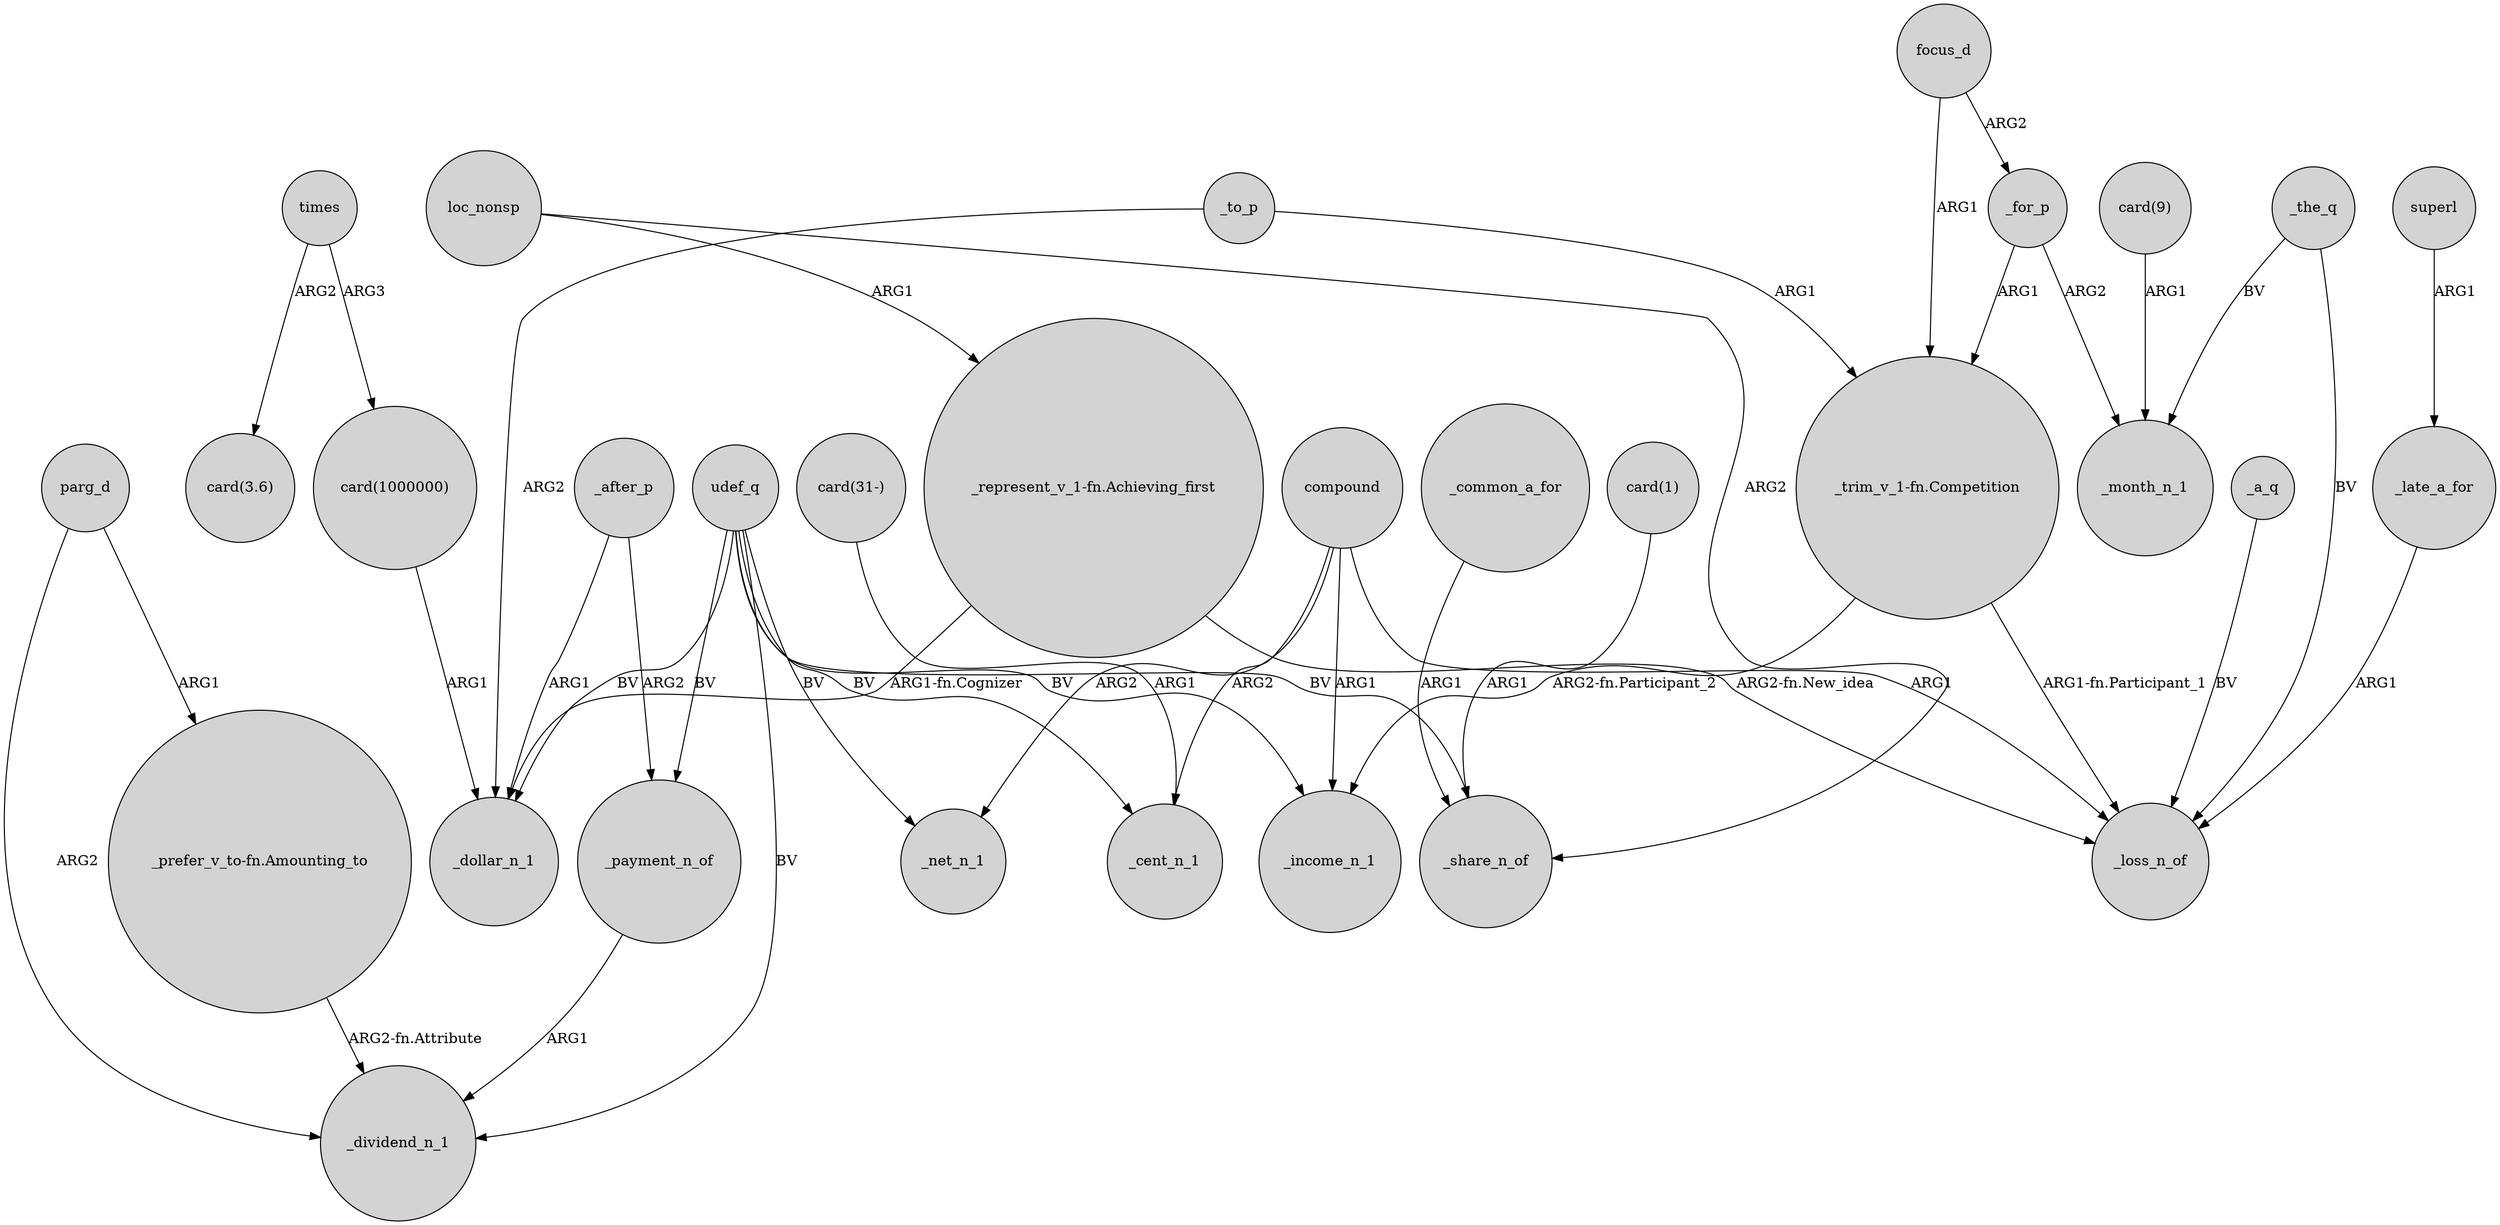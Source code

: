 digraph {
	node [shape=circle style=filled]
	udef_q -> _dividend_n_1 [label=BV]
	_a_q -> _loss_n_of [label=BV]
	"_represent_v_1-fn.Achieving_first" -> _dollar_n_1 [label="ARG1-fn.Cognizer"]
	"_prefer_v_to-fn.Amounting_to" -> _dividend_n_1 [label="ARG2-fn.Attribute"]
	compound -> _net_n_1 [label=ARG2]
	_the_q -> _month_n_1 [label=BV]
	udef_q -> _income_n_1 [label=BV]
	_late_a_for -> _loss_n_of [label=ARG1]
	"_trim_v_1-fn.Competition" -> _income_n_1 [label="ARG2-fn.Participant_2"]
	_the_q -> _loss_n_of [label=BV]
	_after_p -> _dollar_n_1 [label=ARG1]
	superl -> _late_a_for [label=ARG1]
	times -> "card(1000000)" [label=ARG3]
	loc_nonsp -> "_represent_v_1-fn.Achieving_first" [label=ARG1]
	_common_a_for -> _share_n_of [label=ARG1]
	_to_p -> _dollar_n_1 [label=ARG2]
	"_represent_v_1-fn.Achieving_first" -> _loss_n_of [label="ARG2-fn.New_idea"]
	udef_q -> _cent_n_1 [label=BV]
	parg_d -> "_prefer_v_to-fn.Amounting_to" [label=ARG1]
	"card(1)" -> _share_n_of [label=ARG1]
	_after_p -> _payment_n_of [label=ARG2]
	compound -> _loss_n_of [label=ARG1]
	compound -> _income_n_1 [label=ARG1]
	parg_d -> _dividend_n_1 [label=ARG2]
	udef_q -> _share_n_of [label=BV]
	udef_q -> _net_n_1 [label=BV]
	udef_q -> _dollar_n_1 [label=BV]
	_for_p -> "_trim_v_1-fn.Competition" [label=ARG1]
	times -> "card(3.6)" [label=ARG2]
	"card(1000000)" -> _dollar_n_1 [label=ARG1]
	_payment_n_of -> _dividend_n_1 [label=ARG1]
	focus_d -> "_trim_v_1-fn.Competition" [label=ARG1]
	"card(31-)" -> _cent_n_1 [label=ARG1]
	udef_q -> _payment_n_of [label=BV]
	compound -> _cent_n_1 [label=ARG2]
	"card(9)" -> _month_n_1 [label=ARG1]
	focus_d -> _for_p [label=ARG2]
	_to_p -> "_trim_v_1-fn.Competition" [label=ARG1]
	_for_p -> _month_n_1 [label=ARG2]
	"_trim_v_1-fn.Competition" -> _loss_n_of [label="ARG1-fn.Participant_1"]
	loc_nonsp -> _share_n_of [label=ARG2]
}
